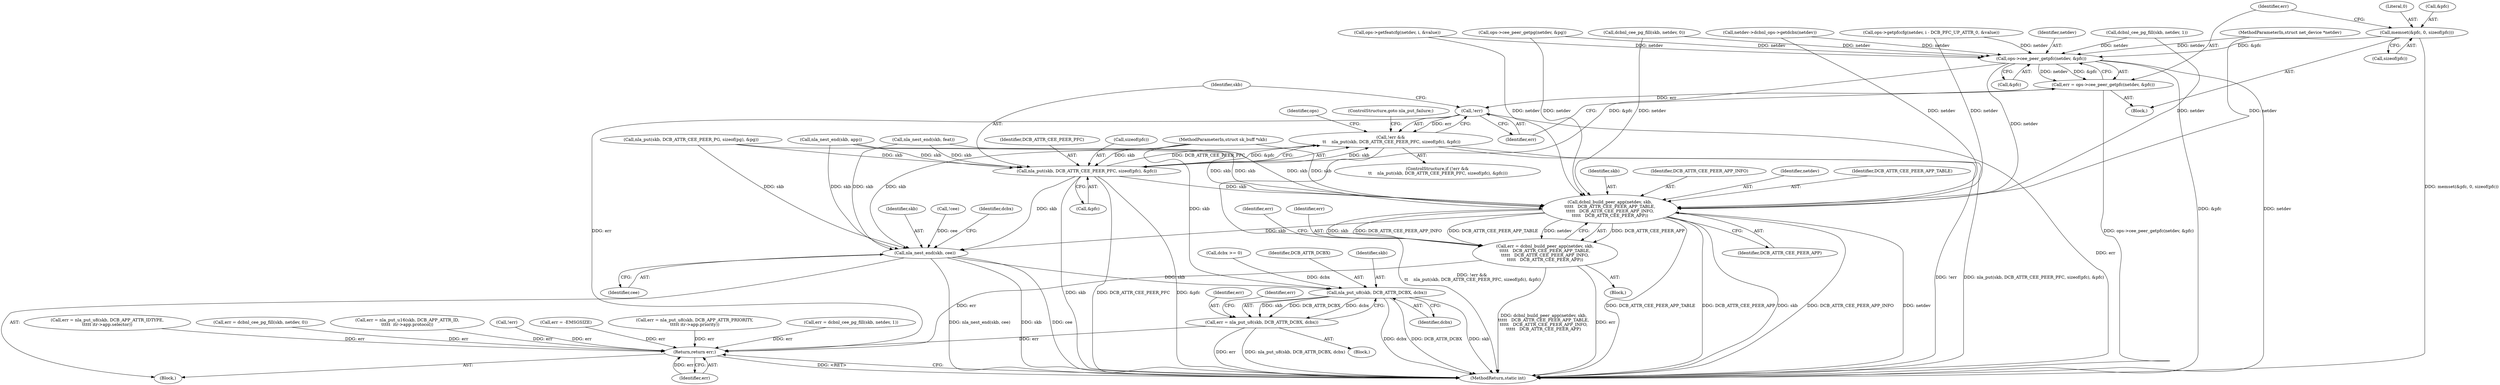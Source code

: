 digraph "0_linux_29cd8ae0e1a39e239a3a7b67da1986add1199fc0@API" {
"1000394" [label="(Call,memset(&pfc, 0, sizeof(pfc)))"];
"1000402" [label="(Call,ops->cee_peer_getpfc(netdev, &pfc))"];
"1000400" [label="(Call,err = ops->cee_peer_getpfc(netdev, &pfc))"];
"1000408" [label="(Call,!err)"];
"1000407" [label="(Call,!err &&\n \t\t    nla_put(skb, DCB_ATTR_CEE_PEER_PFC, sizeof(pfc), &pfc))"];
"1000462" [label="(Return,return err;)"];
"1000410" [label="(Call,nla_put(skb, DCB_ATTR_CEE_PEER_PFC, sizeof(pfc), &pfc))"];
"1000429" [label="(Call,dcbnl_build_peer_app(netdev, skb,\n\t\t\t\t\t   DCB_ATTR_CEE_PEER_APP_TABLE,\n\t\t\t\t\t   DCB_ATTR_CEE_PEER_APP_INFO,\n\t\t\t\t\t   DCB_ATTR_CEE_PEER_APP))"];
"1000427" [label="(Call,err = dcbnl_build_peer_app(netdev, skb,\n\t\t\t\t\t   DCB_ATTR_CEE_PEER_APP_TABLE,\n\t\t\t\t\t   DCB_ATTR_CEE_PEER_APP_INFO,\n\t\t\t\t\t   DCB_ATTR_CEE_PEER_APP))"];
"1000438" [label="(Call,nla_nest_end(skb, cee))"];
"1000448" [label="(Call,nla_put_u8(skb, DCB_ATTR_DCBX, dcbx))"];
"1000446" [label="(Call,err = nla_put_u8(skb, DCB_ATTR_DCBX, dcbx))"];
"1000404" [label="(Call,&pfc)"];
"1000438" [label="(Call,nla_nest_end(skb, cee))"];
"1000141" [label="(Call,!cee)"];
"1000428" [label="(Identifier,err)"];
"1000449" [label="(Identifier,skb)"];
"1000409" [label="(Identifier,err)"];
"1000445" [label="(Block,)"];
"1000153" [label="(Call,err = dcbnl_cee_pg_fill(skb, netdev, 1))"];
"1000417" [label="(ControlStructure,goto nla_put_failure;)"];
"1000108" [label="(MethodParameterIn,struct net_device *netdev)"];
"1000408" [label="(Call,!err)"];
"1000412" [label="(Identifier,DCB_ATTR_CEE_PEER_PFC)"];
"1000443" [label="(Identifier,dcbx)"];
"1000173" [label="(Call,dcbnl_cee_pg_fill(skb, netdev, 0))"];
"1000155" [label="(Call,dcbnl_cee_pg_fill(skb, netdev, 1))"];
"1000462" [label="(Return,return err;)"];
"1000436" [label="(Identifier,err)"];
"1000253" [label="(Call,err = nla_put_u8(skb, DCB_APP_ATTR_IDTYPE,\n\t\t\t\t\t itr->app.selector))"];
"1000395" [label="(Call,&pfc)"];
"1000266" [label="(Call,err = nla_put_u16(skb, DCB_APP_ATTR_ID,\n\t\t\t\t\t  itr->app.protocol))"];
"1000447" [label="(Identifier,err)"];
"1000464" [label="(MethodReturn,static int)"];
"1000440" [label="(Identifier,cee)"];
"1000411" [label="(Identifier,skb)"];
"1000421" [label="(Identifier,ops)"];
"1000397" [label="(Literal,0)"];
"1000355" [label="(Call,nla_nest_end(skb, feat))"];
"1000406" [label="(ControlStructure,if (!err &&\n \t\t    nla_put(skb, DCB_ATTR_CEE_PEER_PFC, sizeof(pfc), &pfc)))"];
"1000439" [label="(Identifier,skb)"];
"1000415" [label="(Call,&pfc)"];
"1000378" [label="(Call,!err)"];
"1000107" [label="(MethodParameterIn,struct sk_buff *skb)"];
"1000442" [label="(Call,dcbx >= 0)"];
"1000394" [label="(Call,memset(&pfc, 0, sizeof(pfc)))"];
"1000401" [label="(Identifier,err)"];
"1000413" [label="(Call,sizeof(pfc))"];
"1000407" [label="(Call,!err &&\n \t\t    nla_put(skb, DCB_ATTR_CEE_PEER_PFC, sizeof(pfc), &pfc))"];
"1000122" [label="(Call,err = -EMSGSIZE)"];
"1000429" [label="(Call,dcbnl_build_peer_app(netdev, skb,\n\t\t\t\t\t   DCB_ATTR_CEE_PEER_APP_TABLE,\n\t\t\t\t\t   DCB_ATTR_CEE_PEER_APP_INFO,\n\t\t\t\t\t   DCB_ATTR_CEE_PEER_APP))"];
"1000431" [label="(Identifier,skb)"];
"1000448" [label="(Call,nla_put_u8(skb, DCB_ATTR_DCBX, dcbx))"];
"1000450" [label="(Identifier,DCB_ATTR_DCBX)"];
"1000398" [label="(Call,sizeof(pfc))"];
"1000427" [label="(Call,err = dcbnl_build_peer_app(netdev, skb,\n\t\t\t\t\t   DCB_ATTR_CEE_PEER_APP_TABLE,\n\t\t\t\t\t   DCB_ATTR_CEE_PEER_APP_INFO,\n\t\t\t\t\t   DCB_ATTR_CEE_PEER_APP))"];
"1000345" [label="(Call,ops->getfeatcfg(netdev, i, &value))"];
"1000433" [label="(Identifier,DCB_ATTR_CEE_PEER_APP_INFO)"];
"1000463" [label="(Identifier,err)"];
"1000306" [label="(Call,netdev->dcbnl_ops->getdcbx(netdev))"];
"1000295" [label="(Call,nla_nest_end(skb, app))"];
"1000392" [label="(Block,)"];
"1000430" [label="(Identifier,netdev)"];
"1000453" [label="(Identifier,err)"];
"1000403" [label="(Identifier,netdev)"];
"1000410" [label="(Call,nla_put(skb, DCB_ATTR_CEE_PEER_PFC, sizeof(pfc), &pfc))"];
"1000171" [label="(Call,err = dcbnl_cee_pg_fill(skb, netdev, 0))"];
"1000446" [label="(Call,err = nla_put_u8(skb, DCB_ATTR_DCBX, dcbx))"];
"1000380" [label="(Call,nla_put(skb, DCB_ATTR_CEE_PEER_PG, sizeof(pg), &pg))"];
"1000279" [label="(Call,err = nla_put_u8(skb, DCB_APP_ATTR_PRIORITY,\n\t\t\t\t\t itr->app.priority))"];
"1000432" [label="(Identifier,DCB_ATTR_CEE_PEER_APP_TABLE)"];
"1000451" [label="(Identifier,dcbx)"];
"1000434" [label="(Identifier,DCB_ATTR_CEE_PEER_APP)"];
"1000402" [label="(Call,ops->cee_peer_getpfc(netdev, &pfc))"];
"1000109" [label="(Block,)"];
"1000205" [label="(Call,ops->getpfccfg(netdev, i - DCB_PFC_UP_ATTR_0, &value))"];
"1000426" [label="(Block,)"];
"1000372" [label="(Call,ops->cee_peer_getpg(netdev, &pg))"];
"1000400" [label="(Call,err = ops->cee_peer_getpfc(netdev, &pfc))"];
"1000394" -> "1000392"  [label="AST: "];
"1000394" -> "1000398"  [label="CFG: "];
"1000395" -> "1000394"  [label="AST: "];
"1000397" -> "1000394"  [label="AST: "];
"1000398" -> "1000394"  [label="AST: "];
"1000401" -> "1000394"  [label="CFG: "];
"1000394" -> "1000464"  [label="DDG: memset(&pfc, 0, sizeof(pfc))"];
"1000394" -> "1000402"  [label="DDG: &pfc"];
"1000402" -> "1000400"  [label="AST: "];
"1000402" -> "1000404"  [label="CFG: "];
"1000403" -> "1000402"  [label="AST: "];
"1000404" -> "1000402"  [label="AST: "];
"1000400" -> "1000402"  [label="CFG: "];
"1000402" -> "1000464"  [label="DDG: &pfc"];
"1000402" -> "1000464"  [label="DDG: netdev"];
"1000402" -> "1000400"  [label="DDG: netdev"];
"1000402" -> "1000400"  [label="DDG: &pfc"];
"1000155" -> "1000402"  [label="DDG: netdev"];
"1000372" -> "1000402"  [label="DDG: netdev"];
"1000345" -> "1000402"  [label="DDG: netdev"];
"1000173" -> "1000402"  [label="DDG: netdev"];
"1000205" -> "1000402"  [label="DDG: netdev"];
"1000306" -> "1000402"  [label="DDG: netdev"];
"1000108" -> "1000402"  [label="DDG: netdev"];
"1000402" -> "1000410"  [label="DDG: &pfc"];
"1000402" -> "1000429"  [label="DDG: netdev"];
"1000400" -> "1000392"  [label="AST: "];
"1000401" -> "1000400"  [label="AST: "];
"1000409" -> "1000400"  [label="CFG: "];
"1000400" -> "1000464"  [label="DDG: ops->cee_peer_getpfc(netdev, &pfc)"];
"1000400" -> "1000408"  [label="DDG: err"];
"1000408" -> "1000407"  [label="AST: "];
"1000408" -> "1000409"  [label="CFG: "];
"1000409" -> "1000408"  [label="AST: "];
"1000411" -> "1000408"  [label="CFG: "];
"1000407" -> "1000408"  [label="CFG: "];
"1000408" -> "1000464"  [label="DDG: err"];
"1000408" -> "1000407"  [label="DDG: err"];
"1000408" -> "1000462"  [label="DDG: err"];
"1000407" -> "1000406"  [label="AST: "];
"1000407" -> "1000410"  [label="CFG: "];
"1000410" -> "1000407"  [label="AST: "];
"1000417" -> "1000407"  [label="CFG: "];
"1000421" -> "1000407"  [label="CFG: "];
"1000407" -> "1000464"  [label="DDG: !err &&\n \t\t    nla_put(skb, DCB_ATTR_CEE_PEER_PFC, sizeof(pfc), &pfc)"];
"1000407" -> "1000464"  [label="DDG: !err"];
"1000407" -> "1000464"  [label="DDG: nla_put(skb, DCB_ATTR_CEE_PEER_PFC, sizeof(pfc), &pfc)"];
"1000410" -> "1000407"  [label="DDG: skb"];
"1000410" -> "1000407"  [label="DDG: DCB_ATTR_CEE_PEER_PFC"];
"1000410" -> "1000407"  [label="DDG: &pfc"];
"1000462" -> "1000109"  [label="AST: "];
"1000462" -> "1000463"  [label="CFG: "];
"1000463" -> "1000462"  [label="AST: "];
"1000464" -> "1000462"  [label="CFG: "];
"1000462" -> "1000464"  [label="DDG: <RET>"];
"1000463" -> "1000462"  [label="DDG: err"];
"1000427" -> "1000462"  [label="DDG: err"];
"1000171" -> "1000462"  [label="DDG: err"];
"1000279" -> "1000462"  [label="DDG: err"];
"1000253" -> "1000462"  [label="DDG: err"];
"1000122" -> "1000462"  [label="DDG: err"];
"1000266" -> "1000462"  [label="DDG: err"];
"1000153" -> "1000462"  [label="DDG: err"];
"1000446" -> "1000462"  [label="DDG: err"];
"1000378" -> "1000462"  [label="DDG: err"];
"1000410" -> "1000415"  [label="CFG: "];
"1000411" -> "1000410"  [label="AST: "];
"1000412" -> "1000410"  [label="AST: "];
"1000413" -> "1000410"  [label="AST: "];
"1000415" -> "1000410"  [label="AST: "];
"1000410" -> "1000464"  [label="DDG: skb"];
"1000410" -> "1000464"  [label="DDG: DCB_ATTR_CEE_PEER_PFC"];
"1000410" -> "1000464"  [label="DDG: &pfc"];
"1000355" -> "1000410"  [label="DDG: skb"];
"1000295" -> "1000410"  [label="DDG: skb"];
"1000380" -> "1000410"  [label="DDG: skb"];
"1000107" -> "1000410"  [label="DDG: skb"];
"1000410" -> "1000429"  [label="DDG: skb"];
"1000410" -> "1000438"  [label="DDG: skb"];
"1000429" -> "1000427"  [label="AST: "];
"1000429" -> "1000434"  [label="CFG: "];
"1000430" -> "1000429"  [label="AST: "];
"1000431" -> "1000429"  [label="AST: "];
"1000432" -> "1000429"  [label="AST: "];
"1000433" -> "1000429"  [label="AST: "];
"1000434" -> "1000429"  [label="AST: "];
"1000427" -> "1000429"  [label="CFG: "];
"1000429" -> "1000464"  [label="DDG: DCB_ATTR_CEE_PEER_APP"];
"1000429" -> "1000464"  [label="DDG: DCB_ATTR_CEE_PEER_APP_TABLE"];
"1000429" -> "1000464"  [label="DDG: skb"];
"1000429" -> "1000464"  [label="DDG: DCB_ATTR_CEE_PEER_APP_INFO"];
"1000429" -> "1000464"  [label="DDG: netdev"];
"1000429" -> "1000427"  [label="DDG: DCB_ATTR_CEE_PEER_APP"];
"1000429" -> "1000427"  [label="DDG: skb"];
"1000429" -> "1000427"  [label="DDG: DCB_ATTR_CEE_PEER_APP_INFO"];
"1000429" -> "1000427"  [label="DDG: DCB_ATTR_CEE_PEER_APP_TABLE"];
"1000429" -> "1000427"  [label="DDG: netdev"];
"1000155" -> "1000429"  [label="DDG: netdev"];
"1000372" -> "1000429"  [label="DDG: netdev"];
"1000345" -> "1000429"  [label="DDG: netdev"];
"1000173" -> "1000429"  [label="DDG: netdev"];
"1000205" -> "1000429"  [label="DDG: netdev"];
"1000306" -> "1000429"  [label="DDG: netdev"];
"1000108" -> "1000429"  [label="DDG: netdev"];
"1000355" -> "1000429"  [label="DDG: skb"];
"1000295" -> "1000429"  [label="DDG: skb"];
"1000380" -> "1000429"  [label="DDG: skb"];
"1000107" -> "1000429"  [label="DDG: skb"];
"1000429" -> "1000438"  [label="DDG: skb"];
"1000427" -> "1000426"  [label="AST: "];
"1000428" -> "1000427"  [label="AST: "];
"1000436" -> "1000427"  [label="CFG: "];
"1000427" -> "1000464"  [label="DDG: err"];
"1000427" -> "1000464"  [label="DDG: dcbnl_build_peer_app(netdev, skb,\n\t\t\t\t\t   DCB_ATTR_CEE_PEER_APP_TABLE,\n\t\t\t\t\t   DCB_ATTR_CEE_PEER_APP_INFO,\n\t\t\t\t\t   DCB_ATTR_CEE_PEER_APP)"];
"1000438" -> "1000109"  [label="AST: "];
"1000438" -> "1000440"  [label="CFG: "];
"1000439" -> "1000438"  [label="AST: "];
"1000440" -> "1000438"  [label="AST: "];
"1000443" -> "1000438"  [label="CFG: "];
"1000438" -> "1000464"  [label="DDG: cee"];
"1000438" -> "1000464"  [label="DDG: nla_nest_end(skb, cee)"];
"1000438" -> "1000464"  [label="DDG: skb"];
"1000355" -> "1000438"  [label="DDG: skb"];
"1000295" -> "1000438"  [label="DDG: skb"];
"1000380" -> "1000438"  [label="DDG: skb"];
"1000107" -> "1000438"  [label="DDG: skb"];
"1000141" -> "1000438"  [label="DDG: cee"];
"1000438" -> "1000448"  [label="DDG: skb"];
"1000448" -> "1000446"  [label="AST: "];
"1000448" -> "1000451"  [label="CFG: "];
"1000449" -> "1000448"  [label="AST: "];
"1000450" -> "1000448"  [label="AST: "];
"1000451" -> "1000448"  [label="AST: "];
"1000446" -> "1000448"  [label="CFG: "];
"1000448" -> "1000464"  [label="DDG: DCB_ATTR_DCBX"];
"1000448" -> "1000464"  [label="DDG: skb"];
"1000448" -> "1000464"  [label="DDG: dcbx"];
"1000448" -> "1000446"  [label="DDG: skb"];
"1000448" -> "1000446"  [label="DDG: DCB_ATTR_DCBX"];
"1000448" -> "1000446"  [label="DDG: dcbx"];
"1000107" -> "1000448"  [label="DDG: skb"];
"1000442" -> "1000448"  [label="DDG: dcbx"];
"1000446" -> "1000445"  [label="AST: "];
"1000447" -> "1000446"  [label="AST: "];
"1000453" -> "1000446"  [label="CFG: "];
"1000446" -> "1000464"  [label="DDG: err"];
"1000446" -> "1000464"  [label="DDG: nla_put_u8(skb, DCB_ATTR_DCBX, dcbx)"];
}
